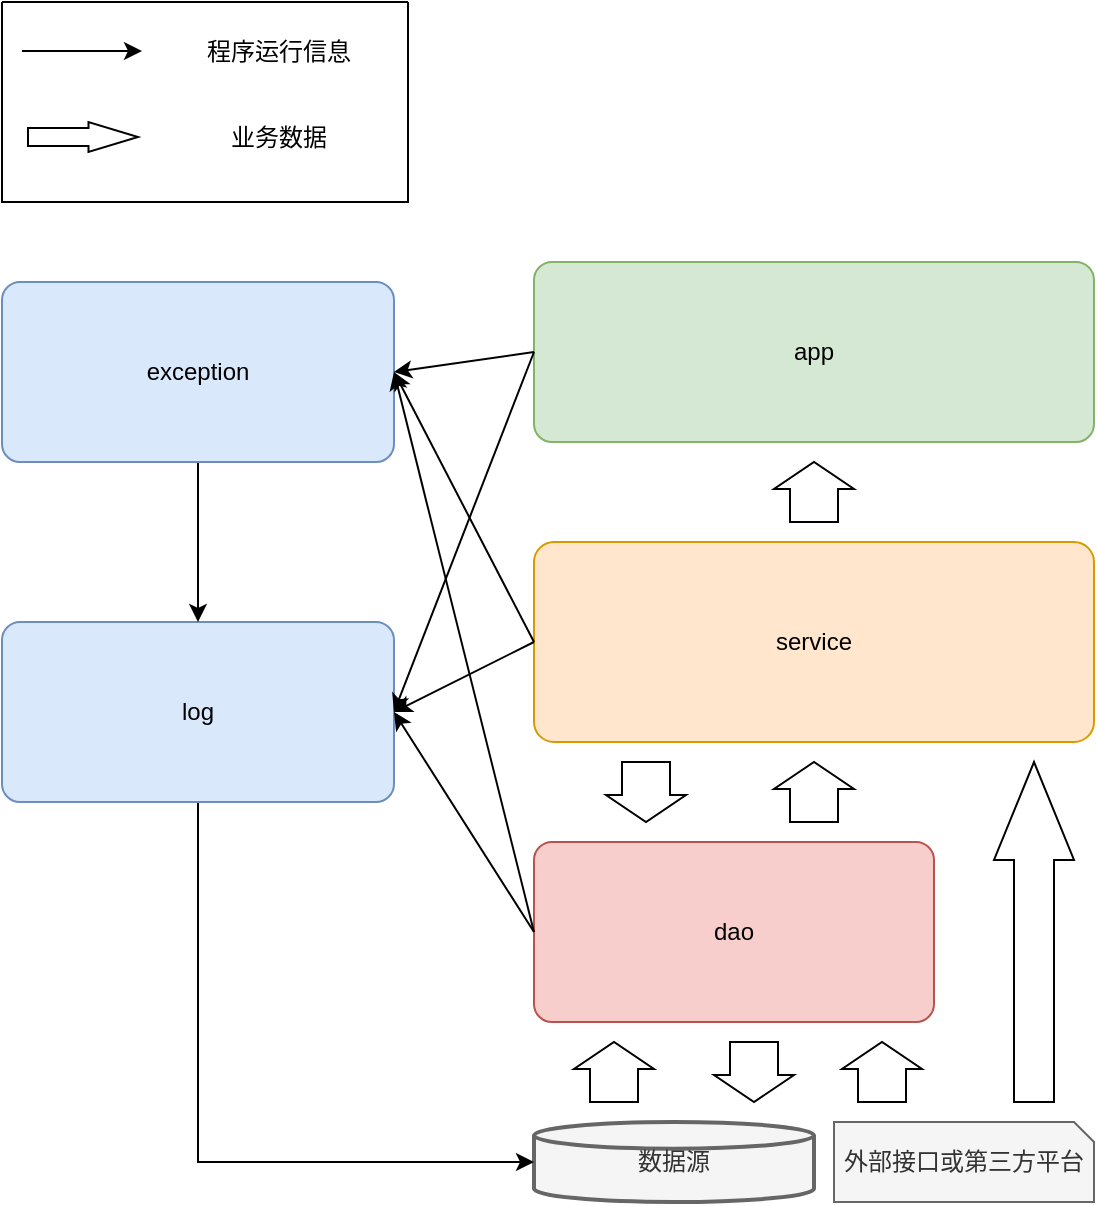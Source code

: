 <mxfile version="15.4.0" type="device"><diagram id="r4Eg1E2zihwk2g4Cx4Jf" name="第 1 页"><mxGraphModel dx="1086" dy="806" grid="1" gridSize="10" guides="1" tooltips="1" connect="1" arrows="1" fold="1" page="1" pageScale="1" pageWidth="827" pageHeight="1169" math="0" shadow="0"><root><mxCell id="0"/><mxCell id="1" parent="0"/><mxCell id="UBgkjA7wfIBBm3rYY1yd-1" value="数据源" style="strokeWidth=2;html=1;shape=mxgraph.flowchart.database;whiteSpace=wrap;fillColor=#f5f5f5;strokeColor=#666666;fontColor=#333333;" parent="1" vertex="1"><mxGeometry x="407" y="600" width="140" height="40" as="geometry"/></mxCell><mxCell id="UBgkjA7wfIBBm3rYY1yd-3" value="dao" style="rounded=1;arcSize=10;whiteSpace=wrap;html=1;align=center;fillColor=#f8cecc;strokeColor=#b85450;" parent="1" vertex="1"><mxGeometry x="407" y="460" width="200" height="90" as="geometry"/></mxCell><mxCell id="UBgkjA7wfIBBm3rYY1yd-7" value="外部接口或第三方平台" style="shape=card;whiteSpace=wrap;html=1;rounded=0;direction=south;size=10;fillColor=#f5f5f5;strokeColor=#666666;fontColor=#333333;" parent="1" vertex="1"><mxGeometry x="557" y="600" width="130" height="40" as="geometry"/></mxCell><mxCell id="UBgkjA7wfIBBm3rYY1yd-8" value="service" style="rounded=1;arcSize=10;whiteSpace=wrap;html=1;align=center;fillColor=#ffe6cc;strokeColor=#d79b00;" parent="1" vertex="1"><mxGeometry x="407" y="310" width="280" height="100" as="geometry"/></mxCell><mxCell id="UBgkjA7wfIBBm3rYY1yd-17" value="app" style="rounded=1;arcSize=10;whiteSpace=wrap;html=1;align=center;fillColor=#d5e8d4;strokeColor=#82b366;" parent="1" vertex="1"><mxGeometry x="407" y="170" width="280" height="90" as="geometry"/></mxCell><mxCell id="UBgkjA7wfIBBm3rYY1yd-19" value="" style="shape=singleArrow;direction=north;whiteSpace=wrap;html=1;rounded=0;arrowWidth=0.6;arrowSize=0.45;" parent="1" vertex="1"><mxGeometry x="427" y="560" width="40" height="30" as="geometry"/></mxCell><mxCell id="UBgkjA7wfIBBm3rYY1yd-20" value="" style="shape=singleArrow;direction=south;whiteSpace=wrap;html=1;rounded=0;arrowWidth=0.6;arrowSize=0.45;" parent="1" vertex="1"><mxGeometry x="497" y="560" width="40" height="30" as="geometry"/></mxCell><mxCell id="UBgkjA7wfIBBm3rYY1yd-21" value="" style="shape=singleArrow;direction=north;whiteSpace=wrap;html=1;rounded=0;arrowWidth=0.6;arrowSize=0.45;" parent="1" vertex="1"><mxGeometry x="561" y="560" width="40" height="30" as="geometry"/></mxCell><mxCell id="UBgkjA7wfIBBm3rYY1yd-25" value="" style="shape=singleArrow;direction=north;whiteSpace=wrap;html=1;rounded=0;arrowWidth=0.5;arrowSize=0.288;" parent="1" vertex="1"><mxGeometry x="637" y="420" width="40" height="170" as="geometry"/></mxCell><mxCell id="UBgkjA7wfIBBm3rYY1yd-26" value="" style="shape=singleArrow;direction=north;whiteSpace=wrap;html=1;rounded=0;arrowWidth=0.6;arrowSize=0.45;" parent="1" vertex="1"><mxGeometry x="527" y="420" width="40" height="30" as="geometry"/></mxCell><mxCell id="UBgkjA7wfIBBm3rYY1yd-27" value="" style="shape=singleArrow;direction=north;whiteSpace=wrap;html=1;rounded=0;arrowWidth=0.6;arrowSize=0.45;" parent="1" vertex="1"><mxGeometry x="527" y="270" width="40" height="30" as="geometry"/></mxCell><mxCell id="5Nb3jQW8dop33Cv7wR4H-1" value="" style="shape=singleArrow;direction=south;whiteSpace=wrap;html=1;rounded=0;arrowWidth=0.6;arrowSize=0.45;" parent="1" vertex="1"><mxGeometry x="443" y="420" width="40" height="30" as="geometry"/></mxCell><mxCell id="5Nb3jQW8dop33Cv7wR4H-39" style="edgeStyle=orthogonalEdgeStyle;rounded=0;orthogonalLoop=1;jettySize=auto;html=1;entryX=0;entryY=0.5;entryDx=0;entryDy=0;entryPerimeter=0;exitX=0.5;exitY=1;exitDx=0;exitDy=0;" parent="1" source="5Nb3jQW8dop33Cv7wR4H-4" target="UBgkjA7wfIBBm3rYY1yd-1" edge="1"><mxGeometry relative="1" as="geometry"/></mxCell><mxCell id="5Nb3jQW8dop33Cv7wR4H-4" value="log" style="rounded=1;arcSize=10;whiteSpace=wrap;html=1;align=center;fillColor=#dae8fc;strokeColor=#6c8ebf;" parent="1" vertex="1"><mxGeometry x="141" y="350" width="196" height="90" as="geometry"/></mxCell><mxCell id="5Nb3jQW8dop33Cv7wR4H-31" style="edgeStyle=orthogonalEdgeStyle;rounded=0;orthogonalLoop=1;jettySize=auto;html=1;" parent="1" source="5Nb3jQW8dop33Cv7wR4H-17" target="5Nb3jQW8dop33Cv7wR4H-4" edge="1"><mxGeometry relative="1" as="geometry"/></mxCell><mxCell id="5Nb3jQW8dop33Cv7wR4H-17" value="exception" style="rounded=1;arcSize=10;whiteSpace=wrap;html=1;align=center;fillColor=#dae8fc;strokeColor=#6c8ebf;" parent="1" vertex="1"><mxGeometry x="141" y="180" width="196" height="90" as="geometry"/></mxCell><mxCell id="5Nb3jQW8dop33Cv7wR4H-33" style="rounded=0;orthogonalLoop=1;jettySize=auto;html=1;entryX=1;entryY=0.5;entryDx=0;entryDy=0;exitX=0;exitY=0.5;exitDx=0;exitDy=0;" parent="1" source="UBgkjA7wfIBBm3rYY1yd-8" target="5Nb3jQW8dop33Cv7wR4H-17" edge="1"><mxGeometry relative="1" as="geometry"><mxPoint x="417" y="197.01" as="sourcePoint"/><mxPoint x="269" y="270" as="targetPoint"/></mxGeometry></mxCell><mxCell id="5Nb3jQW8dop33Cv7wR4H-34" style="rounded=0;orthogonalLoop=1;jettySize=auto;html=1;entryX=1;entryY=0.5;entryDx=0;entryDy=0;exitX=0;exitY=0.5;exitDx=0;exitDy=0;" parent="1" source="UBgkjA7wfIBBm3rYY1yd-17" target="5Nb3jQW8dop33Cv7wR4H-17" edge="1"><mxGeometry relative="1" as="geometry"><mxPoint x="780" y="332.5" as="sourcePoint"/><mxPoint x="710" y="200" as="targetPoint"/></mxGeometry></mxCell><mxCell id="5Nb3jQW8dop33Cv7wR4H-35" style="rounded=0;orthogonalLoop=1;jettySize=auto;html=1;entryX=1;entryY=0.5;entryDx=0;entryDy=0;exitX=0;exitY=0.5;exitDx=0;exitDy=0;" parent="1" source="UBgkjA7wfIBBm3rYY1yd-17" target="5Nb3jQW8dop33Cv7wR4H-4" edge="1"><mxGeometry relative="1" as="geometry"><mxPoint x="417" y="225" as="sourcePoint"/><mxPoint x="347" y="235" as="targetPoint"/></mxGeometry></mxCell><mxCell id="5Nb3jQW8dop33Cv7wR4H-36" style="rounded=0;orthogonalLoop=1;jettySize=auto;html=1;entryX=1;entryY=0.5;entryDx=0;entryDy=0;exitX=0;exitY=0.5;exitDx=0;exitDy=0;" parent="1" source="UBgkjA7wfIBBm3rYY1yd-8" target="5Nb3jQW8dop33Cv7wR4H-4" edge="1"><mxGeometry relative="1" as="geometry"><mxPoint x="417" y="345" as="sourcePoint"/><mxPoint x="347" y="257.5" as="targetPoint"/></mxGeometry></mxCell><mxCell id="5Nb3jQW8dop33Cv7wR4H-37" style="rounded=0;orthogonalLoop=1;jettySize=auto;html=1;exitX=0;exitY=0.5;exitDx=0;exitDy=0;entryX=1;entryY=0.5;entryDx=0;entryDy=0;" parent="1" source="UBgkjA7wfIBBm3rYY1yd-3" target="5Nb3jQW8dop33Cv7wR4H-17" edge="1"><mxGeometry relative="1" as="geometry"><mxPoint x="417" y="370" as="sourcePoint"/><mxPoint x="340" y="240" as="targetPoint"/></mxGeometry></mxCell><mxCell id="5Nb3jQW8dop33Cv7wR4H-38" style="rounded=0;orthogonalLoop=1;jettySize=auto;html=1;exitX=0;exitY=0.5;exitDx=0;exitDy=0;entryX=1;entryY=0.5;entryDx=0;entryDy=0;" parent="1" source="UBgkjA7wfIBBm3rYY1yd-3" target="5Nb3jQW8dop33Cv7wR4H-4" edge="1"><mxGeometry relative="1" as="geometry"><mxPoint x="417" y="515" as="sourcePoint"/><mxPoint x="350" y="250" as="targetPoint"/></mxGeometry></mxCell><mxCell id="5Nb3jQW8dop33Cv7wR4H-45" value="" style="swimlane;startSize=0;" parent="1" vertex="1"><mxGeometry x="141" y="40" width="203" height="100" as="geometry"><mxRectangle x="207" y="40" width="50" height="40" as="alternateBounds"/></mxGeometry></mxCell><mxCell id="5Nb3jQW8dop33Cv7wR4H-43" style="rounded=0;orthogonalLoop=1;jettySize=auto;html=1;" parent="5Nb3jQW8dop33Cv7wR4H-45" edge="1"><mxGeometry relative="1" as="geometry"><mxPoint x="10" y="24.5" as="sourcePoint"/><mxPoint x="70" y="24.5" as="targetPoint"/></mxGeometry></mxCell><mxCell id="5Nb3jQW8dop33Cv7wR4H-46" value="程序运行信息" style="text;html=1;align=center;verticalAlign=middle;resizable=0;points=[];autosize=1;strokeColor=none;fillColor=none;" parent="5Nb3jQW8dop33Cv7wR4H-45" vertex="1"><mxGeometry x="93" y="15" width="90" height="20" as="geometry"/></mxCell><mxCell id="5Nb3jQW8dop33Cv7wR4H-44" value="" style="shape=singleArrow;direction=east;whiteSpace=wrap;html=1;rounded=0;arrowWidth=0.6;arrowSize=0.45;" parent="5Nb3jQW8dop33Cv7wR4H-45" vertex="1"><mxGeometry x="13" y="60" width="55" height="15" as="geometry"/></mxCell><mxCell id="5Nb3jQW8dop33Cv7wR4H-47" value="业务数据" style="text;html=1;align=center;verticalAlign=middle;resizable=0;points=[];autosize=1;strokeColor=none;fillColor=none;" parent="5Nb3jQW8dop33Cv7wR4H-45" vertex="1"><mxGeometry x="108" y="57.5" width="60" height="20" as="geometry"/></mxCell></root></mxGraphModel></diagram></mxfile>